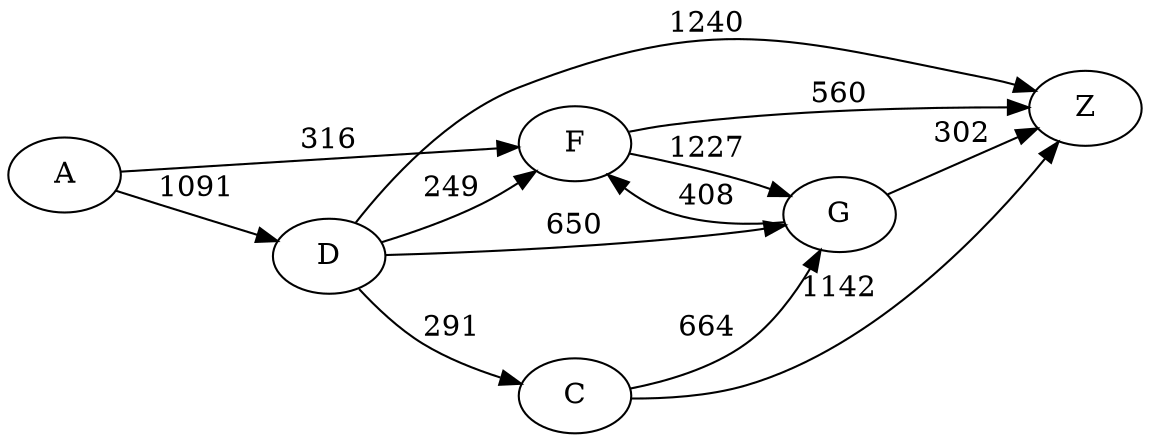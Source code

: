 digraph G {
	rankdir=LR size="8,5"
	A
	D
	A -> D [label=1091]
	A
	F
	A -> F [label=316]
	D
	Z
	D -> Z [label=1240]
	D
	G
	D -> G [label=650]
	D
	C
	D -> C [label=291]
	D
	F
	D -> F [label=249]
	G
	Z
	G -> Z [label=302]
	G
	F
	G -> F [label=408]
	F
	Z
	F -> Z [label=560]
	F
	G
	F -> G [label=1227]
	C
	G
	C -> G [label=664]
	C
	Z
	C -> Z [label=1142]
}
